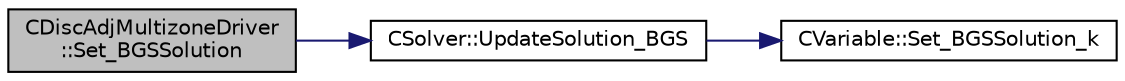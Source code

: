 digraph "CDiscAdjMultizoneDriver::Set_BGSSolution"
{
  edge [fontname="Helvetica",fontsize="10",labelfontname="Helvetica",labelfontsize="10"];
  node [fontname="Helvetica",fontsize="10",shape=record];
  rankdir="LR";
  Node937 [label="CDiscAdjMultizoneDriver\l::Set_BGSSolution",height=0.2,width=0.4,color="black", fillcolor="grey75", style="filled", fontcolor="black"];
  Node937 -> Node938 [color="midnightblue",fontsize="10",style="solid",fontname="Helvetica"];
  Node938 [label="CSolver::UpdateSolution_BGS",height=0.2,width=0.4,color="black", fillcolor="white", style="filled",URL="$class_c_solver.html#a6dc11e7b4be632b260dd373c14e1005f",tooltip="Store the BGS solution in the previous subiteration in the corresponding vector. "];
  Node938 -> Node939 [color="midnightblue",fontsize="10",style="solid",fontname="Helvetica"];
  Node939 [label="CVariable::Set_BGSSolution_k",height=0.2,width=0.4,color="black", fillcolor="white", style="filled",URL="$class_c_variable.html#aa47456564bac33106a460be201d4c843",tooltip="Set the value of the solution in the previous BGS subiteration. "];
}
